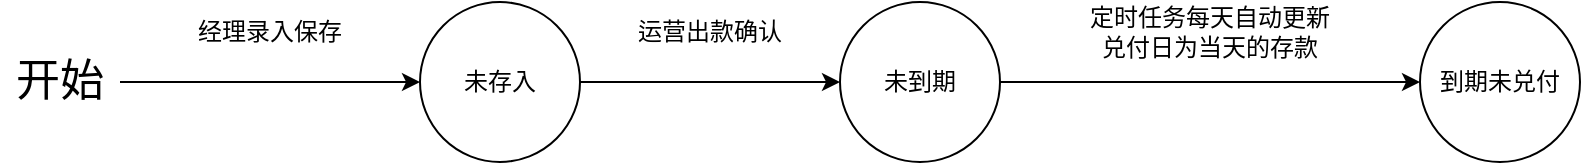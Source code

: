<mxfile version="21.6.3" type="github">
  <diagram name="Page-1" id="3td5JxkXfDrMrJ53wT5U">
    <mxGraphModel dx="2261" dy="764" grid="1" gridSize="10" guides="1" tooltips="1" connect="1" arrows="1" fold="1" page="1" pageScale="1" pageWidth="827" pageHeight="1169" math="0" shadow="0">
      <root>
        <mxCell id="0" />
        <mxCell id="1" parent="0" />
        <mxCell id="Y6MA_SlT_S250u1S7EXK-8" style="edgeStyle=orthogonalEdgeStyle;rounded=0;orthogonalLoop=1;jettySize=auto;html=1;" edge="1" parent="1" source="Y6MA_SlT_S250u1S7EXK-2" target="Y6MA_SlT_S250u1S7EXK-6">
          <mxGeometry relative="1" as="geometry" />
        </mxCell>
        <mxCell id="Y6MA_SlT_S250u1S7EXK-2" value="未存入" style="ellipse;whiteSpace=wrap;html=1;aspect=fixed;" vertex="1" parent="1">
          <mxGeometry x="180" y="260" width="80" height="80" as="geometry" />
        </mxCell>
        <mxCell id="Y6MA_SlT_S250u1S7EXK-4" style="edgeStyle=orthogonalEdgeStyle;rounded=0;orthogonalLoop=1;jettySize=auto;html=1;" edge="1" parent="1" source="Y6MA_SlT_S250u1S7EXK-3" target="Y6MA_SlT_S250u1S7EXK-2">
          <mxGeometry relative="1" as="geometry" />
        </mxCell>
        <mxCell id="Y6MA_SlT_S250u1S7EXK-3" value="开始" style="text;html=1;strokeColor=none;fillColor=none;align=center;verticalAlign=middle;whiteSpace=wrap;rounded=0;fontSize=22;" vertex="1" parent="1">
          <mxGeometry x="-30" y="285" width="60" height="30" as="geometry" />
        </mxCell>
        <mxCell id="Y6MA_SlT_S250u1S7EXK-5" value="经理录入保存" style="text;html=1;strokeColor=none;fillColor=none;align=center;verticalAlign=middle;whiteSpace=wrap;rounded=0;" vertex="1" parent="1">
          <mxGeometry x="50" y="260" width="110" height="30" as="geometry" />
        </mxCell>
        <mxCell id="Y6MA_SlT_S250u1S7EXK-10" style="edgeStyle=orthogonalEdgeStyle;rounded=0;orthogonalLoop=1;jettySize=auto;html=1;" edge="1" parent="1" source="Y6MA_SlT_S250u1S7EXK-6" target="Y6MA_SlT_S250u1S7EXK-7">
          <mxGeometry relative="1" as="geometry" />
        </mxCell>
        <mxCell id="Y6MA_SlT_S250u1S7EXK-6" value="未到期" style="ellipse;whiteSpace=wrap;html=1;aspect=fixed;" vertex="1" parent="1">
          <mxGeometry x="390" y="260" width="80" height="80" as="geometry" />
        </mxCell>
        <mxCell id="Y6MA_SlT_S250u1S7EXK-7" value="到期未兑付" style="ellipse;whiteSpace=wrap;html=1;aspect=fixed;" vertex="1" parent="1">
          <mxGeometry x="680" y="260" width="80" height="80" as="geometry" />
        </mxCell>
        <mxCell id="Y6MA_SlT_S250u1S7EXK-9" value="运营出款确认" style="text;html=1;strokeColor=none;fillColor=none;align=center;verticalAlign=middle;whiteSpace=wrap;rounded=0;" vertex="1" parent="1">
          <mxGeometry x="280" y="260" width="90" height="30" as="geometry" />
        </mxCell>
        <mxCell id="Y6MA_SlT_S250u1S7EXK-11" value="定时任务每天自动更新兑付日为当天的存款" style="text;html=1;strokeColor=none;fillColor=none;align=center;verticalAlign=middle;whiteSpace=wrap;rounded=0;" vertex="1" parent="1">
          <mxGeometry x="510" y="260" width="130" height="30" as="geometry" />
        </mxCell>
      </root>
    </mxGraphModel>
  </diagram>
</mxfile>
